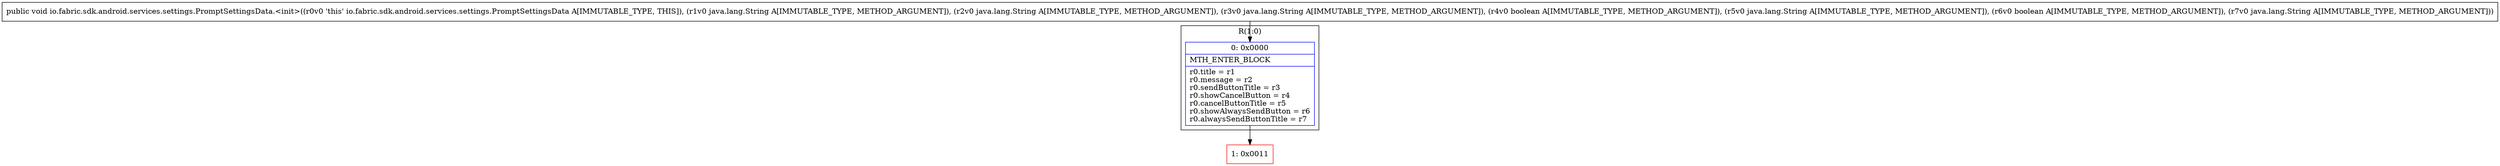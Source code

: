 digraph "CFG forio.fabric.sdk.android.services.settings.PromptSettingsData.\<init\>(Ljava\/lang\/String;Ljava\/lang\/String;Ljava\/lang\/String;ZLjava\/lang\/String;ZLjava\/lang\/String;)V" {
subgraph cluster_Region_1562136271 {
label = "R(1:0)";
node [shape=record,color=blue];
Node_0 [shape=record,label="{0\:\ 0x0000|MTH_ENTER_BLOCK\l|r0.title = r1\lr0.message = r2\lr0.sendButtonTitle = r3\lr0.showCancelButton = r4\lr0.cancelButtonTitle = r5\lr0.showAlwaysSendButton = r6\lr0.alwaysSendButtonTitle = r7\l}"];
}
Node_1 [shape=record,color=red,label="{1\:\ 0x0011}"];
MethodNode[shape=record,label="{public void io.fabric.sdk.android.services.settings.PromptSettingsData.\<init\>((r0v0 'this' io.fabric.sdk.android.services.settings.PromptSettingsData A[IMMUTABLE_TYPE, THIS]), (r1v0 java.lang.String A[IMMUTABLE_TYPE, METHOD_ARGUMENT]), (r2v0 java.lang.String A[IMMUTABLE_TYPE, METHOD_ARGUMENT]), (r3v0 java.lang.String A[IMMUTABLE_TYPE, METHOD_ARGUMENT]), (r4v0 boolean A[IMMUTABLE_TYPE, METHOD_ARGUMENT]), (r5v0 java.lang.String A[IMMUTABLE_TYPE, METHOD_ARGUMENT]), (r6v0 boolean A[IMMUTABLE_TYPE, METHOD_ARGUMENT]), (r7v0 java.lang.String A[IMMUTABLE_TYPE, METHOD_ARGUMENT])) }"];
MethodNode -> Node_0;
Node_0 -> Node_1;
}

